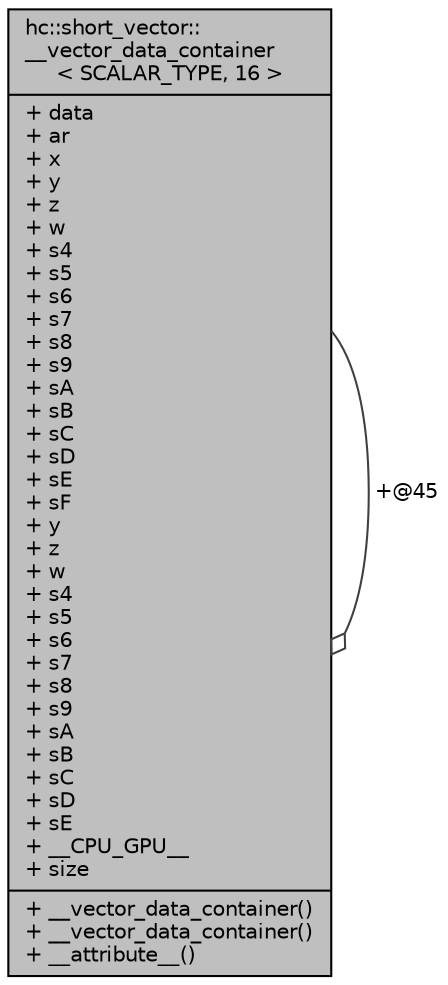 digraph "hc::short_vector::__vector_data_container&lt; SCALAR_TYPE, 16 &gt;"
{
  edge [fontname="Helvetica",fontsize="10",labelfontname="Helvetica",labelfontsize="10"];
  node [fontname="Helvetica",fontsize="10",shape=record];
  Node1 [label="{hc::short_vector::\l__vector_data_container\l\< SCALAR_TYPE, 16 \>\n|+ data\l+ ar\l+ x\l+ y\l+ z\l+ w\l+ s4\l+ s5\l+ s6\l+ s7\l+ s8\l+ s9\l+ sA\l+ sB\l+ sC\l+ sD\l+ sE\l+ sF\l+ y\l+ z\l+ w\l+ s4\l+ s5\l+ s6\l+ s7\l+ s8\l+ s9\l+ sA\l+ sB\l+ sC\l+ sD\l+ sE\l+ __CPU_GPU__\l+ size\l|+ __vector_data_container()\l+ __vector_data_container()\l+ __attribute__()\l}",height=0.2,width=0.4,color="black", fillcolor="grey75", style="filled", fontcolor="black"];
  Node1 -> Node1 [color="grey25",fontsize="10",style="solid",label=" +@45" ,arrowhead="odiamond",fontname="Helvetica"];
}
